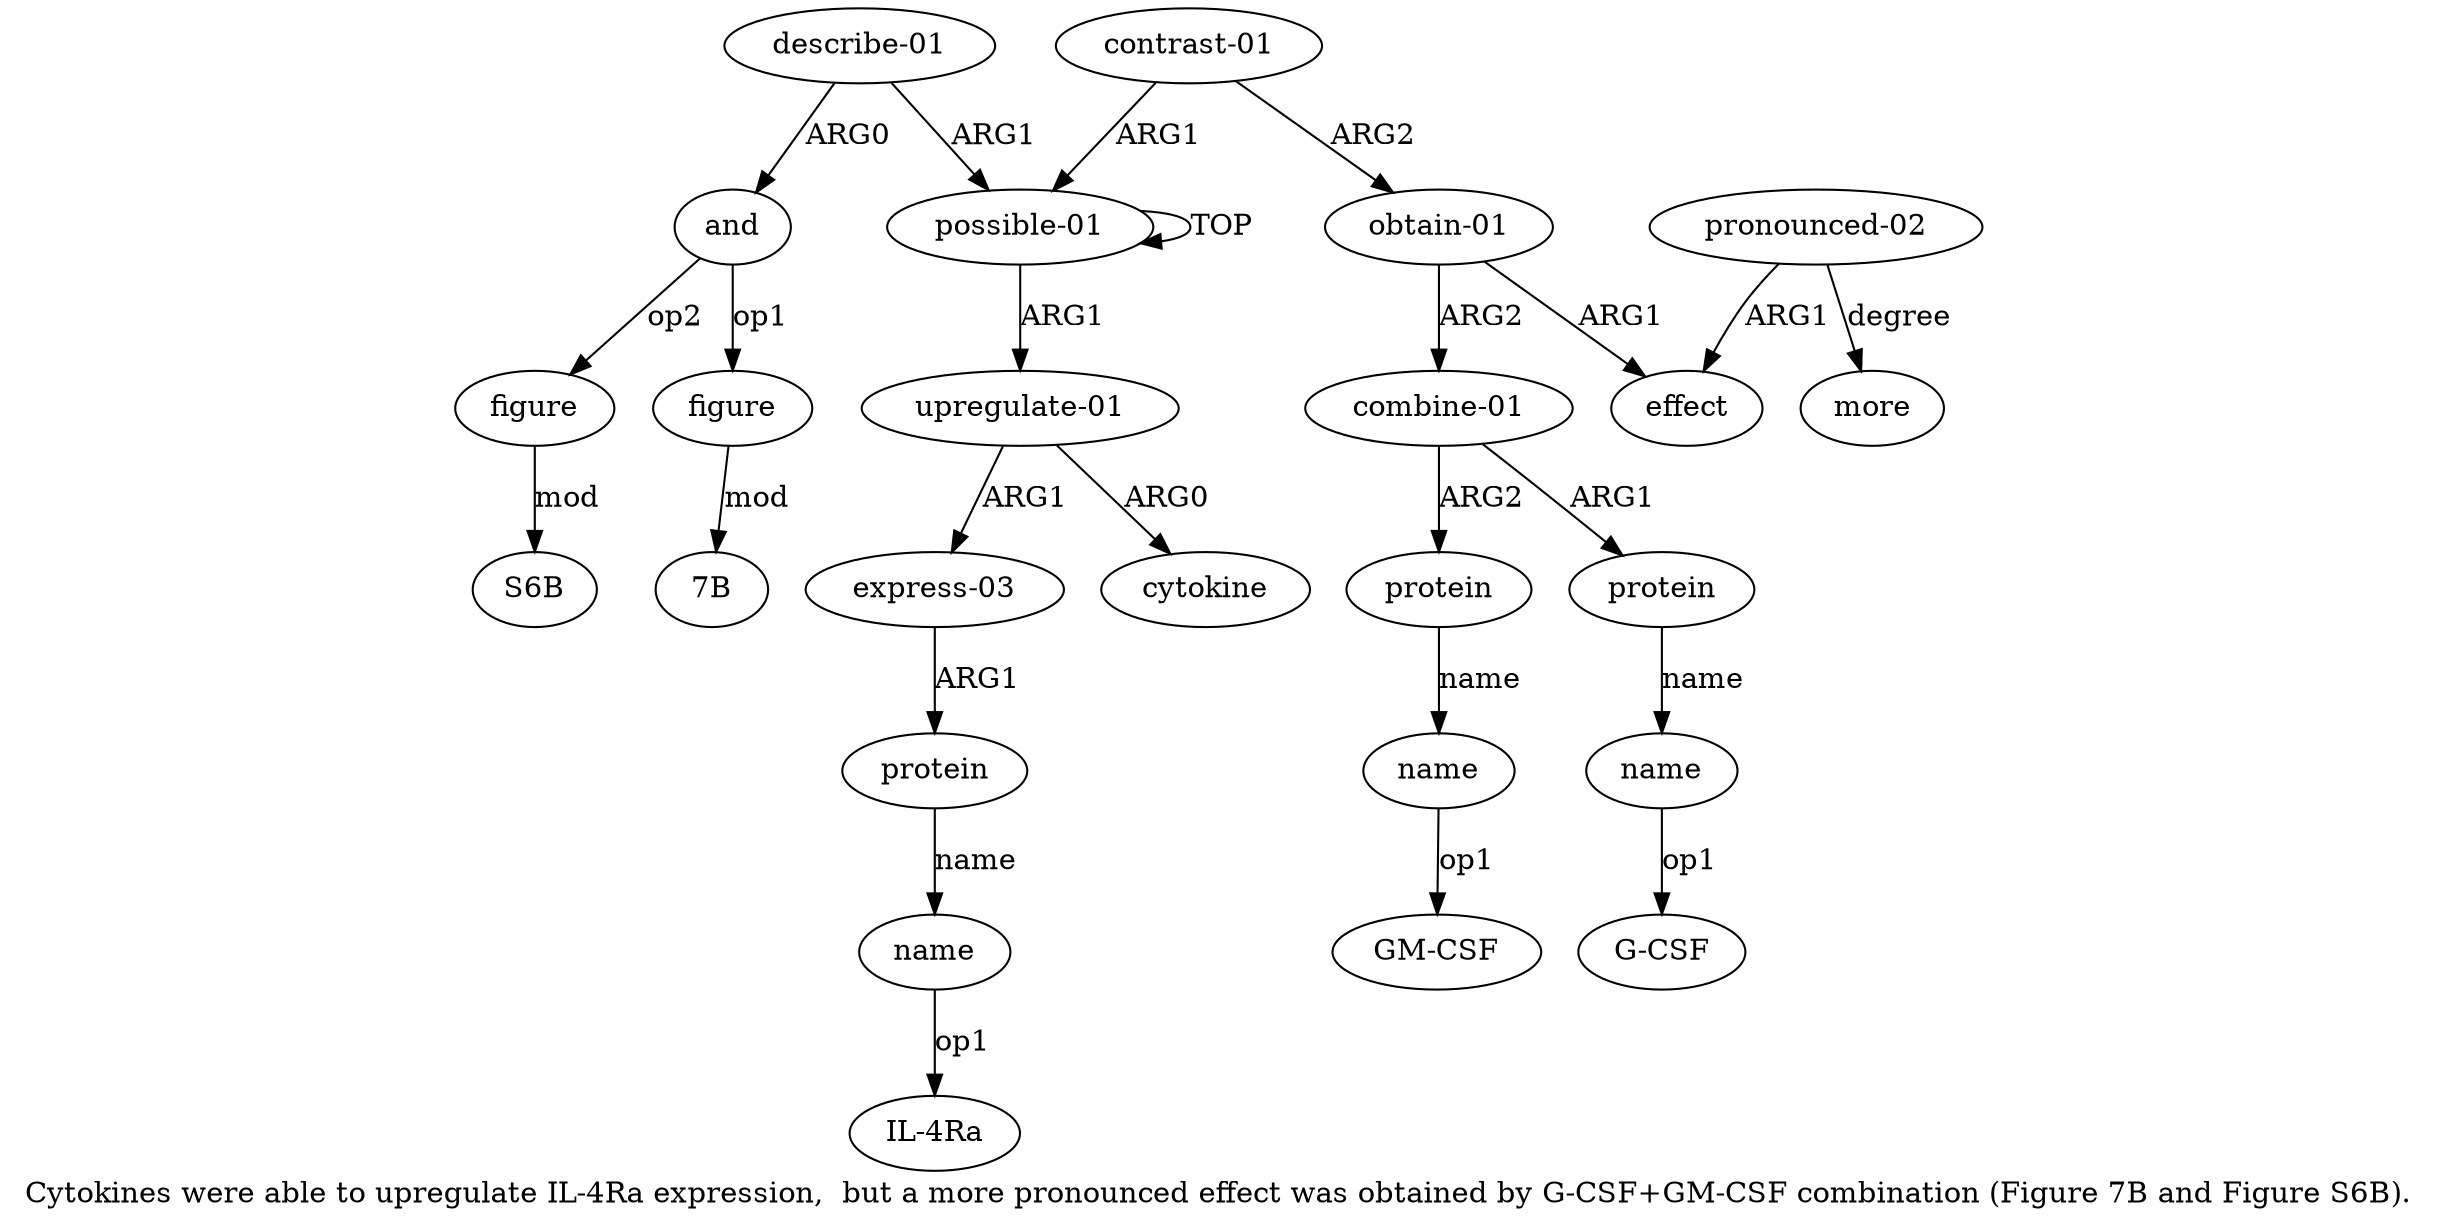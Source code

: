 digraph  {
	graph [label="Cytokines were able to upregulate IL-4Ra expression,  but a more pronounced effect was obtained by G-CSF+GM-CSF combination (Figure \
7B and Figure S6B)."];
	node [label="\N"];
	"a5 IL-4Ra"	 [color=black,
		gold_ind=-1,
		gold_label="IL-4Ra",
		label="IL-4Ra",
		test_ind=-1,
		test_label="IL-4Ra"];
	"a13 G-CSF"	 [color=black,
		gold_ind=-1,
		gold_label="G-CSF",
		label="G-CSF",
		test_ind=-1,
		test_label="G-CSF"];
	"a15 GM-CSF"	 [color=black,
		gold_ind=-1,
		gold_label="GM-CSF",
		label="GM-CSF",
		test_ind=-1,
		test_label="GM-CSF"];
	"a19 S6B"	 [color=black,
		gold_ind=-1,
		gold_label=S6B,
		label=S6B,
		test_ind=-1,
		test_label=S6B];
	"a18 7B"	 [color=black,
		gold_ind=-1,
		gold_label="7B",
		label="7B",
		test_ind=-1,
		test_label="7B"];
	a15	 [color=black,
		gold_ind=15,
		gold_label=name,
		label=name,
		test_ind=15,
		test_label=name];
	a15 -> "a15 GM-CSF" [key=0,
	color=black,
	gold_label=op1,
	label=op1,
	test_label=op1];
a14 [color=black,
	gold_ind=14,
	gold_label=protein,
	label=protein,
	test_ind=14,
	test_label=protein];
a14 -> a15 [key=0,
color=black,
gold_label=name,
label=name,
test_label=name];
a17 [color=black,
gold_ind=17,
gold_label=and,
label=and,
test_ind=17,
test_label=and];
a19 [color=black,
gold_ind=19,
gold_label=figure,
label=figure,
test_ind=19,
test_label=figure];
a17 -> a19 [key=0,
color=black,
gold_label=op2,
label=op2,
test_label=op2];
a18 [color=black,
gold_ind=18,
gold_label=figure,
label=figure,
test_ind=18,
test_label=figure];
a17 -> a18 [key=0,
color=black,
gold_label=op1,
label=op1,
test_label=op1];
a16 [color=black,
gold_ind=16,
gold_label="describe-01",
label="describe-01",
test_ind=16,
test_label="describe-01"];
a16 -> a17 [key=0,
color=black,
gold_label=ARG0,
label=ARG0,
test_label=ARG0];
a0 [color=black,
gold_ind=0,
gold_label="possible-01",
label="possible-01",
test_ind=0,
test_label="possible-01"];
a16 -> a0 [key=0,
color=black,
gold_label=ARG1,
label=ARG1,
test_label=ARG1];
a11 [color=black,
gold_ind=11,
gold_label="combine-01",
label="combine-01",
test_ind=11,
test_label="combine-01"];
a11 -> a14 [key=0,
color=black,
gold_label=ARG2,
label=ARG2,
test_label=ARG2];
a12 [color=black,
gold_ind=12,
gold_label=protein,
label=protein,
test_ind=12,
test_label=protein];
a11 -> a12 [key=0,
color=black,
gold_label=ARG1,
label=ARG1,
test_label=ARG1];
a10 [color=black,
gold_ind=10,
gold_label=more,
label=more,
test_ind=10,
test_label=more];
a13 [color=black,
gold_ind=13,
gold_label=name,
label=name,
test_ind=13,
test_label=name];
a13 -> "a13 G-CSF" [key=0,
color=black,
gold_label=op1,
label=op1,
test_label=op1];
a12 -> a13 [key=0,
color=black,
gold_label=name,
label=name,
test_label=name];
a19 -> "a19 S6B" [key=0,
color=black,
gold_label=mod,
label=mod,
test_label=mod];
a18 -> "a18 7B" [key=0,
color=black,
gold_label=mod,
label=mod,
test_label=mod];
a1 [color=black,
gold_ind=1,
gold_label="upregulate-01",
label="upregulate-01",
test_ind=1,
test_label="upregulate-01"];
a3 [color=black,
gold_ind=3,
gold_label="express-03",
label="express-03",
test_ind=3,
test_label="express-03"];
a1 -> a3 [key=0,
color=black,
gold_label=ARG1,
label=ARG1,
test_label=ARG1];
a2 [color=black,
gold_ind=2,
gold_label=cytokine,
label=cytokine,
test_ind=2,
test_label=cytokine];
a1 -> a2 [key=0,
color=black,
gold_label=ARG0,
label=ARG0,
test_label=ARG0];
a0 -> a1 [key=0,
color=black,
gold_label=ARG1,
label=ARG1,
test_label=ARG1];
a0 -> a0 [key=0,
color=black,
gold_label=TOP,
label=TOP,
test_label=TOP];
a4 [color=black,
gold_ind=4,
gold_label=protein,
label=protein,
test_ind=4,
test_label=protein];
a3 -> a4 [key=0,
color=black,
gold_label=ARG1,
label=ARG1,
test_label=ARG1];
a5 [color=black,
gold_ind=5,
gold_label=name,
label=name,
test_ind=5,
test_label=name];
a5 -> "a5 IL-4Ra" [key=0,
color=black,
gold_label=op1,
label=op1,
test_label=op1];
a4 -> a5 [key=0,
color=black,
gold_label=name,
label=name,
test_label=name];
a7 [color=black,
gold_ind=7,
gold_label="obtain-01",
label="obtain-01",
test_ind=7,
test_label="obtain-01"];
a7 -> a11 [key=0,
color=black,
gold_label=ARG2,
label=ARG2,
test_label=ARG2];
a8 [color=black,
gold_ind=8,
gold_label=effect,
label=effect,
test_ind=8,
test_label=effect];
a7 -> a8 [key=0,
color=black,
gold_label=ARG1,
label=ARG1,
test_label=ARG1];
a6 [color=black,
gold_ind=6,
gold_label="contrast-01",
label="contrast-01",
test_ind=6,
test_label="contrast-01"];
a6 -> a0 [key=0,
color=black,
gold_label=ARG1,
label=ARG1,
test_label=ARG1];
a6 -> a7 [key=0,
color=black,
gold_label=ARG2,
label=ARG2,
test_label=ARG2];
a9 [color=black,
gold_ind=9,
gold_label="pronounced-02",
label="pronounced-02",
test_ind=9,
test_label="pronounced-02"];
a9 -> a10 [key=0,
color=black,
gold_label=degree,
label=degree,
test_label=degree];
a9 -> a8 [key=0,
color=black,
gold_label=ARG1,
label=ARG1,
test_label=ARG1];
}
